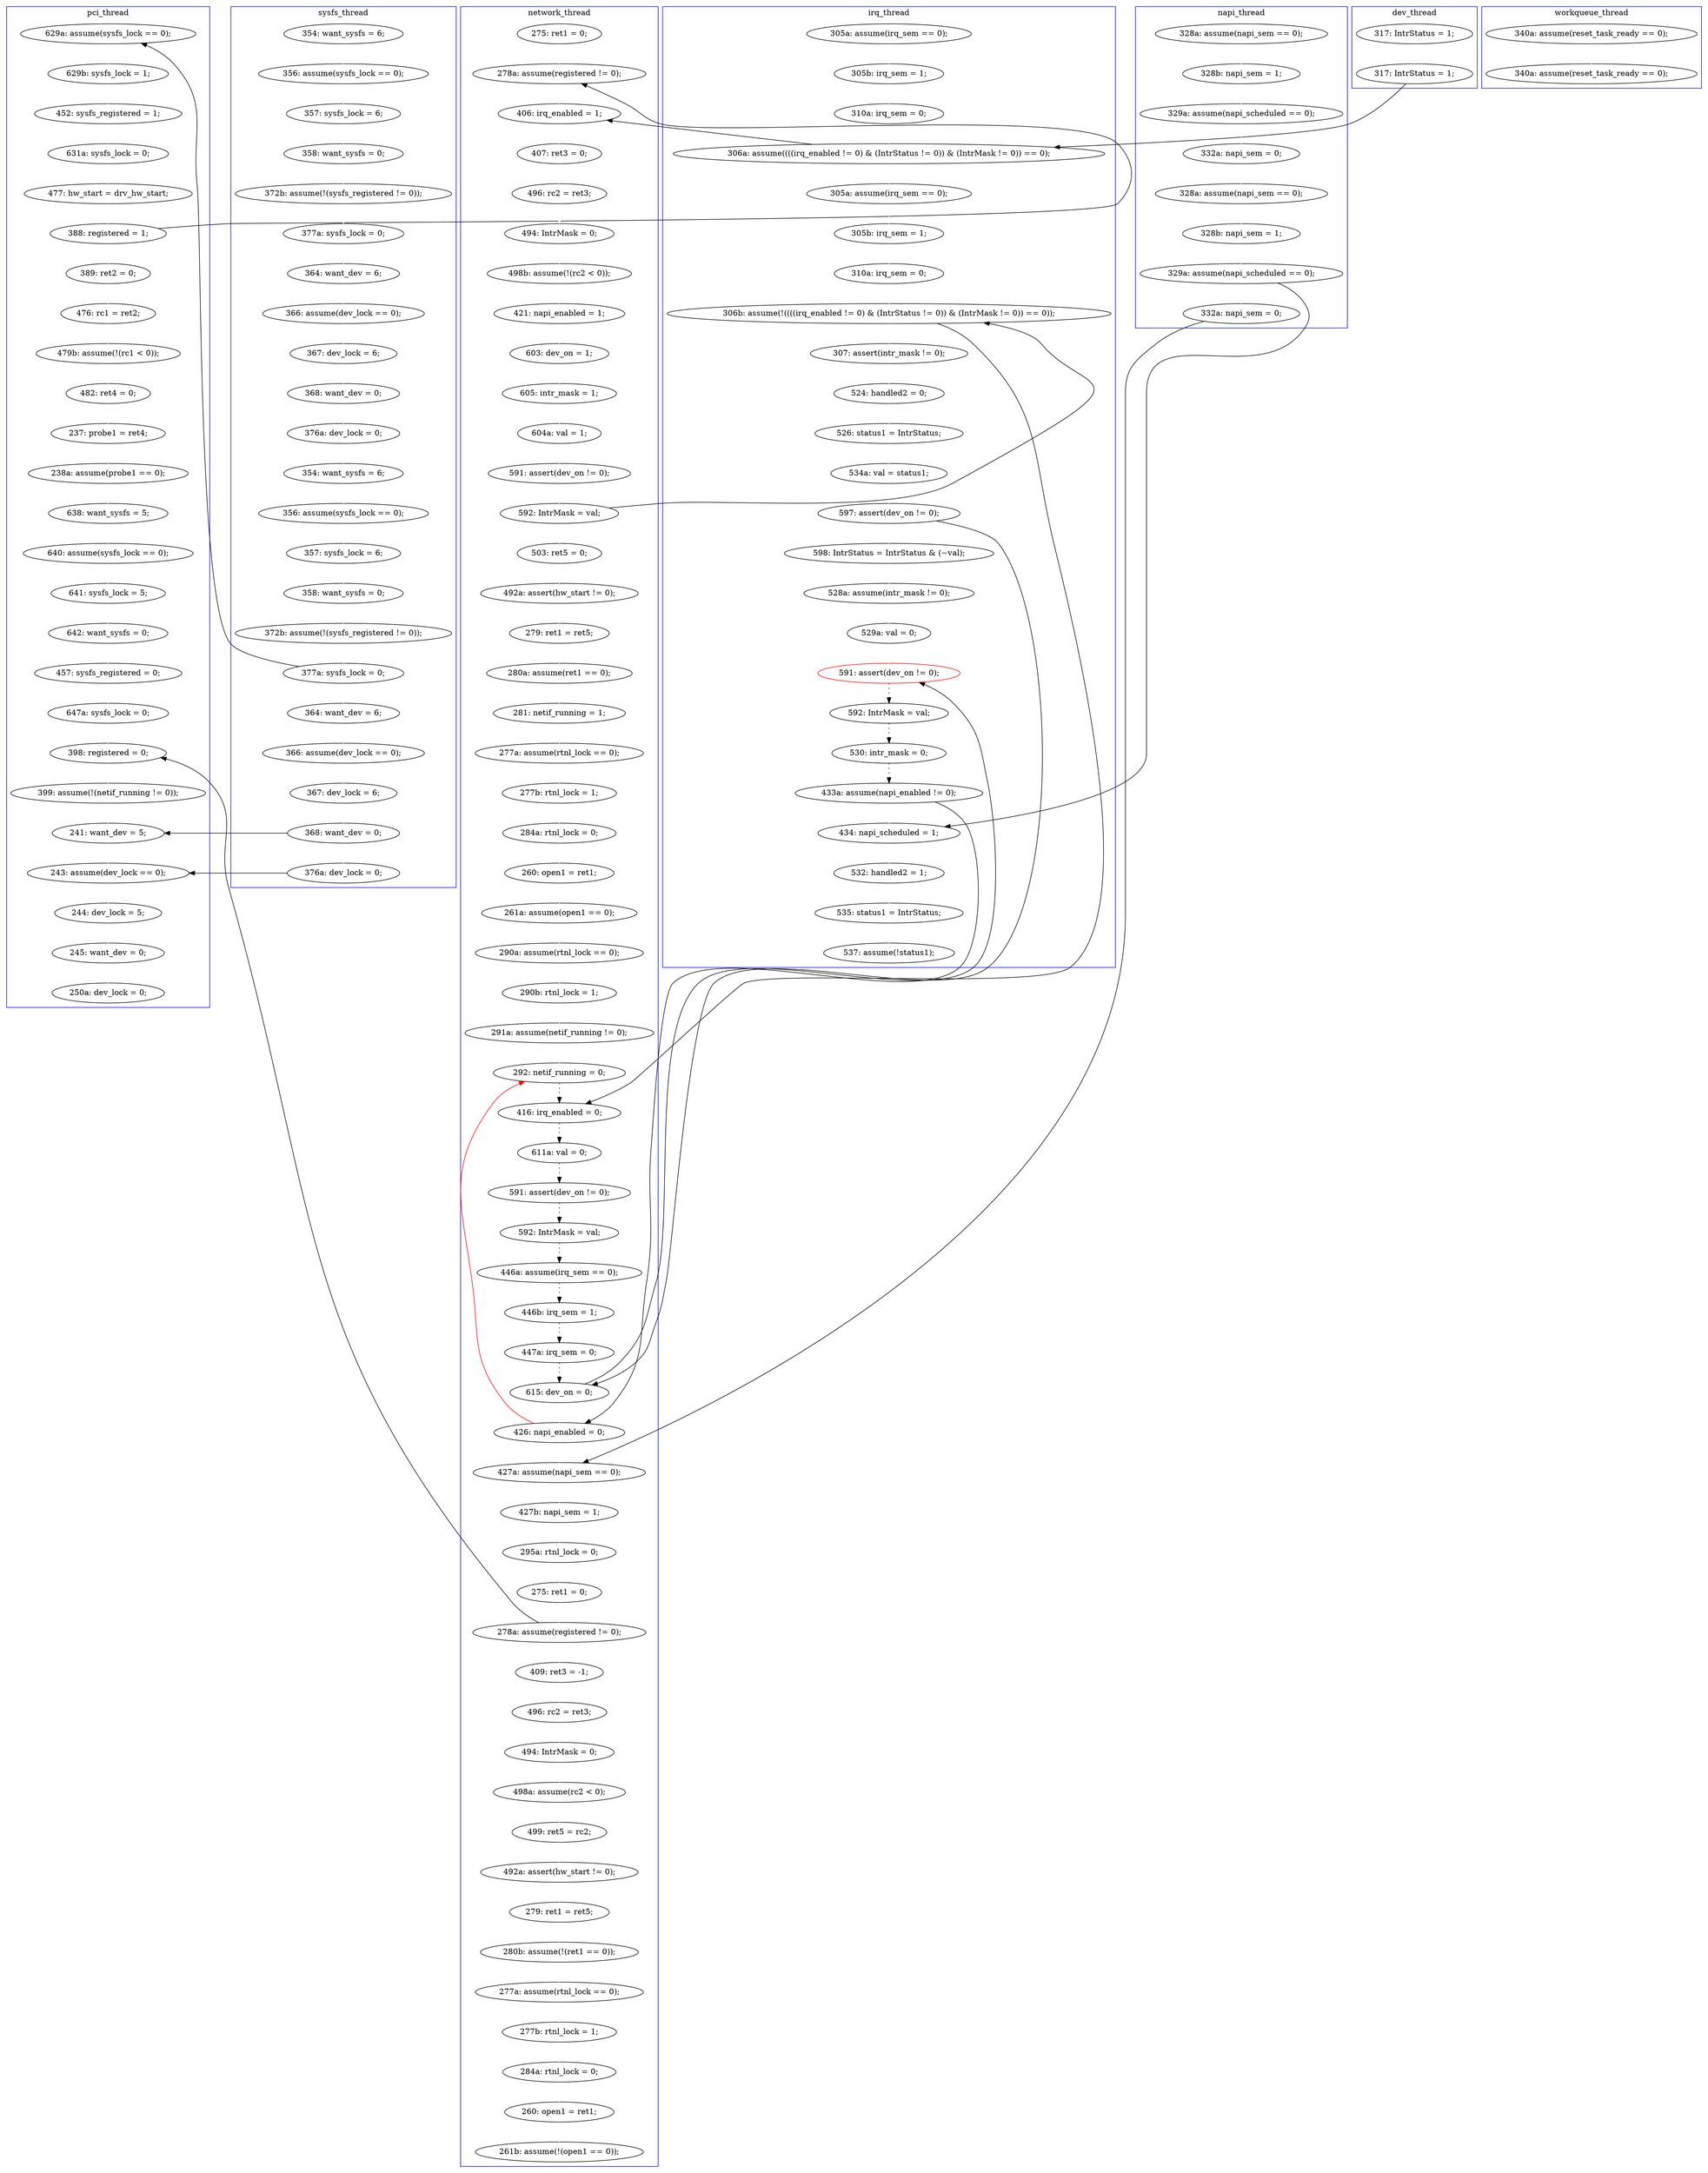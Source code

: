 digraph Counterexample {
	157 -> 158 [color = white, style = solid]
	99 -> 100 [color = white, style = solid]
	74 -> 250 [color = black, style = solid, constraint = false]
	53 -> 74 [color = white, style = solid]
	231 -> 236 [color = black, style = solid, constraint = false]
	76 -> 77 [color = white, style = solid]
	249 -> 202 [color = red, style = solid, constraint = false]
	191 -> 215 [color = white, style = solid]
	88 -> 96 [color = white, style = solid]
	303 -> 304 [color = white, style = solid]
	228 -> 229 [color = black, style = dotted]
	111 -> 116 [color = white, style = solid]
	167 -> 168 [color = white, style = solid]
	288 -> 290 [color = white, style = solid]
	229 -> 231 [color = black, style = dotted]
	236 -> 237 [color = black, style = dotted]
	65 -> 67 [color = white, style = solid]
	243 -> 249 [color = black, style = solid, constraint = false]
	244 -> 246 [color = white, style = solid]
	122 -> 124 [color = black, style = solid, constraint = false]
	122 -> 123 [color = white, style = solid]
	50 -> 53 [color = white, style = solid]
	102 -> 315 [color = black, style = solid, constraint = false]
	284 -> 285 [color = white, style = solid]
	100 -> 312 [color = black, style = solid, constraint = false]
	247 -> 310 [color = white, style = solid]
	304 -> 306 [color = white, style = solid]
	79 -> 80 [color = white, style = solid]
	165 -> 173 [color = white, style = solid]
	98 -> 99 [color = white, style = solid]
	168 -> 170 [color = white, style = solid]
	262 -> 271 [color = white, style = solid]
	231 -> 249 [color = white, style = solid]
	170 -> 207 [color = black, style = solid, constraint = false]
	239 -> 243 [color = black, style = dotted]
	109 -> 111 [color = white, style = solid]
	260 -> 262 [color = white, style = solid]
	317 -> 319 [color = white, style = solid]
	202 -> 207 [color = black, style = dotted]
	217 -> 231 [color = black, style = solid, constraint = false]
	262 -> 294 [color = black, style = solid, constraint = false]
	215 -> 217 [color = white, style = solid]
	213 -> 214 [color = black, style = dotted]
	96 -> 105 [color = black, style = solid, constraint = false]
	86 -> 88 [color = white, style = solid]
	172 -> 184 [color = white, style = solid]
	243 -> 244 [color = white, style = solid]
	249 -> 250 [color = white, style = solid]
	124 -> 139 [color = white, style = solid]
	67 -> 139 [color = black, style = solid, constraint = false]
	184 -> 191 [color = white, style = solid]
	57 -> 58 [color = white, style = solid]
	64 -> 65 [color = white, style = solid]
	61 -> 75 [color = white, style = solid]
	170 -> 172 [color = white, style = solid]
	140 -> 141 [color = white, style = solid]
	100 -> 102 [color = white, style = solid]
	246 -> 247 [color = white, style = solid]
	283 -> 284 [color = white, style = solid]
	58 -> 59 [color = white, style = solid]
	59 -> 61 [color = white, style = solid]
	105 -> 106 [color = white, style = solid]
	139 -> 140 [color = white, style = solid]
	130 -> 153 [color = white, style = solid]
	53 -> 244 [color = black, style = solid, constraint = false]
	67 -> 166 [color = white, style = solid]
	153 -> 156 [color = white, style = solid]
	282 -> 283 [color = white, style = solid]
	316 -> 317 [color = white, style = solid]
	40 -> 41 [color = white, style = solid]
	152 -> 157 [color = white, style = solid]
	158 -> 160 [color = white, style = solid]
	161 -> 164 [color = white, style = solid]
	296 -> 312 [color = white, style = solid]
	80 -> 83 [color = white, style = solid]
	78 -> 79 [color = white, style = solid]
	302 -> 303 [color = white, style = solid]
	277 -> 295 [color = white, style = solid]
	160 -> 161 [color = white, style = solid]
	47 -> 49 [color = white, style = solid]
	297 -> 300 [color = white, style = solid]
	63 -> 64 [color = white, style = solid]
	75 -> 76 [color = white, style = solid]
	312 -> 315 [color = white, style = solid]
	38 -> 67 [color = black, style = solid, constraint = false]
	219 -> 223 [color = white, style = solid]
	56 -> 57 [color = white, style = solid]
	189 -> 198 [color = white, style = solid]
	315 -> 316 [color = white, style = solid]
	113 -> 124 [color = white, style = solid]
	34 -> 38 [color = white, style = solid]
	182 -> 185 [color = white, style = solid]
	143 -> 145 [color = white, style = solid]
	85 -> 86 [color = white, style = solid]
	306 -> 309 [color = white, style = solid]
	181 -> 182 [color = white, style = solid]
	271 -> 272 [color = white, style = solid]
	254 -> 260 [color = white, style = solid]
	201 -> 202 [color = white, style = solid]
	227 -> 228 [color = black, style = dotted]
	199 -> 201 [color = white, style = solid]
	83 -> 84 [color = white, style = solid]
	123 -> 126 [color = white, style = solid]
	250 -> 251 [color = white, style = solid]
	116 -> 122 [color = white, style = solid]
	43 -> 47 [color = white, style = solid]
	214 -> 227 [color = black, style = dotted]
	166 -> 167 [color = white, style = solid]
	41 -> 43 [color = white, style = solid]
	211 -> 213 [color = black, style = dotted]
	217 -> 219 [color = white, style = solid]
	177 -> 181 [color = white, style = solid]
	141 -> 143 [color = white, style = solid]
	276 -> 277 [color = white, style = solid]
	148 -> 152 [color = white, style = solid]
	96 -> 97 [color = white, style = solid]
	223 -> 224 [color = white, style = solid]
	161 -> 170 [color = black, style = solid, constraint = false]
	295 -> 297 [color = white, style = solid]
	294 -> 296 [color = white, style = solid]
	285 -> 288 [color = white, style = solid]
	290 -> 294 [color = white, style = solid]
	251 -> 254 [color = white, style = solid]
	97 -> 98 [color = white, style = solid]
	176 -> 177 [color = white, style = solid]
	173 -> 176 [color = white, style = solid]
	274 -> 276 [color = white, style = solid]
	145 -> 148 [color = white, style = solid]
	207 -> 211 [color = black, style = dotted]
	84 -> 85 [color = white, style = solid]
	28 -> 52 [color = white, style = solid]
	164 -> 165 [color = white, style = solid]
	237 -> 239 [color = black, style = dotted]
	129 -> 130 [color = white, style = solid]
	186 -> 189 [color = white, style = solid]
	106 -> 109 [color = white, style = solid]
	185 -> 186 [color = white, style = solid]
	224 -> 236 [color = white, style = solid]
	77 -> 78 [color = white, style = solid]
	198 -> 199 [color = white, style = solid]
	300 -> 302 [color = white, style = solid]
	272 -> 274 [color = white, style = solid]
	49 -> 50 [color = white, style = solid]
	156 -> 282 [color = white, style = solid]
	126 -> 129 [color = white, style = solid]
	subgraph cluster7 {
		label = dev_thread
		color = blue
		34  [label = "317: IntrStatus = 1;"]
		38  [label = "317: IntrStatus = 1;"]
	}
	subgraph cluster5 {
		label = workqueue_thread
		color = blue
		28  [label = "340a: assume(reset_task_ready == 0);"]
		52  [label = "340a: assume(reset_task_ready == 0);"]
	}
	subgraph cluster4 {
		label = napi_thread
		color = blue
		74  [label = "332a: napi_sem = 0;"]
		43  [label = "329a: assume(napi_scheduled == 0);"]
		53  [label = "329a: assume(napi_scheduled == 0);"]
		49  [label = "328a: assume(napi_sem == 0);"]
		50  [label = "328b: napi_sem = 1;"]
		47  [label = "332a: napi_sem = 0;"]
		41  [label = "328b: napi_sem = 1;"]
		40  [label = "328a: assume(napi_sem == 0);"]
	}
	subgraph cluster3 {
		label = irq_thread
		color = blue
		223  [label = "528a: assume(intr_mask != 0);"]
		63  [label = "305a: assume(irq_sem == 0);"]
		247  [label = "535: status1 = IntrStatus;"]
		184  [label = "524: handled2 = 0;"]
		237  [label = "592: IntrMask = val;"]
		170  [label = "306b: assume(!((((irq_enabled != 0) & (IntrStatus != 0)) & (IntrMask != 0)) == 0));"]
		65  [label = "310a: irq_sem = 0;"]
		243  [label = "433a: assume(napi_enabled != 0);"]
		166  [label = "305a: assume(irq_sem == 0);"]
		239  [label = "530: intr_mask = 0;"]
		215  [label = "534a: val = status1;"]
		172  [label = "307: assert(intr_mask != 0);"]
		244  [label = "434: napi_scheduled = 1;"]
		236  [label = "591: assert(dev_on != 0);", color = red]
		168  [label = "310a: irq_sem = 0;"]
		67  [label = "306a: assume((((irq_enabled != 0) & (IntrStatus != 0)) & (IntrMask != 0)) == 0);"]
		224  [label = "529a: val = 0;"]
		219  [label = "598: IntrStatus = IntrStatus & (~val);"]
		191  [label = "526: status1 = IntrStatus;"]
		246  [label = "532: handled2 = 1;"]
		310  [label = "537: assume(!status1);"]
		167  [label = "305b: irq_sem = 1;"]
		64  [label = "305b: irq_sem = 1;"]
		217  [label = "597: assert(dev_on != 0);"]
	}
	subgraph cluster6 {
		label = sysfs_thread
		color = blue
		76  [label = "364: want_dev = 6;"]
		77  [label = "366: assume(dev_lock == 0);"]
		83  [label = "354: want_sysfs = 6;"]
		84  [label = "356: assume(sysfs_lock == 0);"]
		85  [label = "357: sysfs_lock = 6;"]
		56  [label = "354: want_sysfs = 6;"]
		80  [label = "376a: dev_lock = 0;"]
		96  [label = "377a: sysfs_lock = 0;"]
		61  [label = "372b: assume(!(sysfs_registered != 0));"]
		88  [label = "372b: assume(!(sysfs_registered != 0));"]
		59  [label = "358: want_sysfs = 0;"]
		78  [label = "367: dev_lock = 6;"]
		58  [label = "357: sysfs_lock = 6;"]
		100  [label = "368: want_dev = 0;"]
		97  [label = "364: want_dev = 6;"]
		75  [label = "377a: sysfs_lock = 0;"]
		98  [label = "366: assume(dev_lock == 0);"]
		102  [label = "376a: dev_lock = 0;"]
		79  [label = "368: want_dev = 0;"]
		86  [label = "358: want_sysfs = 0;"]
		99  [label = "367: dev_lock = 6;"]
		57  [label = "356: assume(sysfs_lock == 0);"]
	}
	subgraph cluster2 {
		label = network_thread
		color = blue
		295  [label = "492a: assert(hw_start != 0);"]
		124  [label = "278a: assume(registered != 0);"]
		304  [label = "284a: rtnl_lock = 0;"]
		157  [label = "605: intr_mask = 1;"]
		176  [label = "280a: assume(ret1 == 0);"]
		145  [label = "498b: assume(!(rc2 < 0));"]
		113  [label = "275: ret1 = 0;"]
		160  [label = "591: assert(dev_on != 0);"]
		276  [label = "498a: assume(rc2 < 0);"]
		271  [label = "409: ret3 = -1;"]
		202  [label = "292: netif_running = 0;"]
		148  [label = "421: napi_enabled = 1;"]
		164  [label = "503: ret5 = 0;"]
		274  [label = "494: IntrMask = 0;"]
		260  [label = "275: ret1 = 0;"]
		143  [label = "494: IntrMask = 0;"]
		277  [label = "499: ret5 = rc2;"]
		231  [label = "615: dev_on = 0;"]
		227  [label = "446a: assume(irq_sem == 0);"]
		141  [label = "496: rc2 = ret3;"]
		158  [label = "604a: val = 1;"]
		250  [label = "427a: assume(napi_sem == 0);"]
		309  [label = "261b: assume(!(open1 == 0));"]
		213  [label = "591: assert(dev_on != 0);"]
		186  [label = "260: open1 = ret1;"]
		198  [label = "290a: assume(rtnl_lock == 0);"]
		177  [label = "281: netif_running = 1;"]
		185  [label = "284a: rtnl_lock = 0;"]
		199  [label = "290b: rtnl_lock = 1;"]
		189  [label = "261a: assume(open1 == 0);"]
		165  [label = "492a: assert(hw_start != 0);"]
		173  [label = "279: ret1 = ret5;"]
		152  [label = "603: dev_on = 1;"]
		181  [label = "277a: assume(rtnl_lock == 0);"]
		214  [label = "592: IntrMask = val;"]
		297  [label = "279: ret1 = ret5;"]
		207  [label = "416: irq_enabled = 0;"]
		140  [label = "407: ret3 = 0;"]
		302  [label = "277a: assume(rtnl_lock == 0);"]
		161  [label = "592: IntrMask = val;"]
		262  [label = "278a: assume(registered != 0);"]
		211  [label = "611a: val = 0;"]
		272  [label = "496: rc2 = ret3;"]
		228  [label = "446b: irq_sem = 1;"]
		182  [label = "277b: rtnl_lock = 1;"]
		251  [label = "427b: napi_sem = 1;"]
		201  [label = "291a: assume(netif_running != 0);"]
		303  [label = "277b: rtnl_lock = 1;"]
		254  [label = "295a: rtnl_lock = 0;"]
		306  [label = "260: open1 = ret1;"]
		229  [label = "447a: irq_sem = 0;"]
		249  [label = "426: napi_enabled = 0;"]
		300  [label = "280b: assume(!(ret1 == 0));"]
		139  [label = "406: irq_enabled = 1;"]
	}
	subgraph cluster1 {
		label = pci_thread
		color = blue
		290  [label = "647a: sysfs_lock = 0;"]
		317  [label = "245: want_dev = 0;"]
		111  [label = "631a: sysfs_lock = 0;"]
		283  [label = "640: assume(sysfs_lock == 0);"]
		156  [label = "238a: assume(probe1 == 0);"]
		116  [label = "477: hw_start = drv_hw_start;"]
		315  [label = "243: assume(dev_lock == 0);"]
		294  [label = "398: registered = 0;"]
		288  [label = "457: sysfs_registered = 0;"]
		129  [label = "479b: assume(!(rc1 < 0));"]
		123  [label = "389: ret2 = 0;"]
		312  [label = "241: want_dev = 5;"]
		109  [label = "452: sysfs_registered = 1;"]
		122  [label = "388: registered = 1;"]
		106  [label = "629b: sysfs_lock = 1;"]
		319  [label = "250a: dev_lock = 0;"]
		126  [label = "476: rc1 = ret2;"]
		285  [label = "642: want_sysfs = 0;"]
		105  [label = "629a: assume(sysfs_lock == 0);"]
		282  [label = "638: want_sysfs = 5;"]
		316  [label = "244: dev_lock = 5;"]
		296  [label = "399: assume(!(netif_running != 0));"]
		153  [label = "237: probe1 = ret4;"]
		284  [label = "641: sysfs_lock = 5;"]
		130  [label = "482: ret4 = 0;"]
	}
}